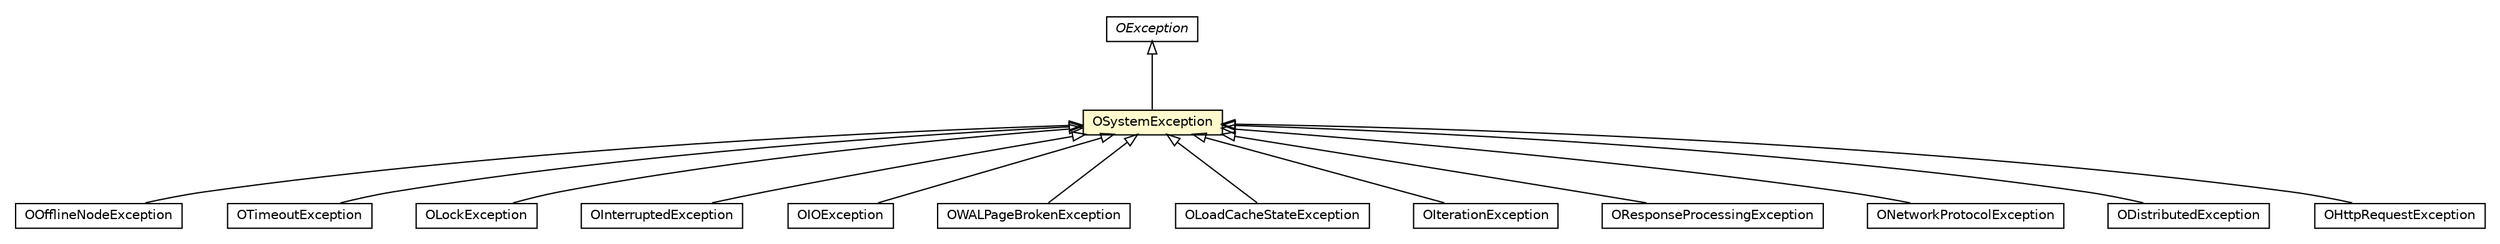 #!/usr/local/bin/dot
#
# Class diagram 
# Generated by UMLGraph version R5_6-24-gf6e263 (http://www.umlgraph.org/)
#

digraph G {
	edge [fontname="Helvetica",fontsize=10,labelfontname="Helvetica",labelfontsize=10];
	node [fontname="Helvetica",fontsize=10,shape=plaintext];
	nodesep=0.25;
	ranksep=0.5;
	// com.orientechnologies.common.concur.OOfflineNodeException
	c4147658 [label=<<table title="com.orientechnologies.common.concur.OOfflineNodeException" border="0" cellborder="1" cellspacing="0" cellpadding="2" port="p" href="../concur/OOfflineNodeException.html">
		<tr><td><table border="0" cellspacing="0" cellpadding="1">
<tr><td align="center" balign="center"> OOfflineNodeException </td></tr>
		</table></td></tr>
		</table>>, URL="../concur/OOfflineNodeException.html", fontname="Helvetica", fontcolor="black", fontsize=10.0];
	// com.orientechnologies.common.concur.OTimeoutException
	c4147659 [label=<<table title="com.orientechnologies.common.concur.OTimeoutException" border="0" cellborder="1" cellspacing="0" cellpadding="2" port="p" href="../concur/OTimeoutException.html">
		<tr><td><table border="0" cellspacing="0" cellpadding="1">
<tr><td align="center" balign="center"> OTimeoutException </td></tr>
		</table></td></tr>
		</table>>, URL="../concur/OTimeoutException.html", fontname="Helvetica", fontcolor="black", fontsize=10.0];
	// com.orientechnologies.common.concur.lock.OLockException
	c4147668 [label=<<table title="com.orientechnologies.common.concur.lock.OLockException" border="0" cellborder="1" cellspacing="0" cellpadding="2" port="p" href="../concur/lock/OLockException.html">
		<tr><td><table border="0" cellspacing="0" cellpadding="1">
<tr><td align="center" balign="center"> OLockException </td></tr>
		</table></td></tr>
		</table>>, URL="../concur/lock/OLockException.html", fontname="Helvetica", fontcolor="black", fontsize=10.0];
	// com.orientechnologies.common.concur.lock.OInterruptedException
	c4147672 [label=<<table title="com.orientechnologies.common.concur.lock.OInterruptedException" border="0" cellborder="1" cellspacing="0" cellpadding="2" port="p" href="../concur/lock/OInterruptedException.html">
		<tr><td><table border="0" cellspacing="0" cellpadding="1">
<tr><td align="center" balign="center"> OInterruptedException </td></tr>
		</table></td></tr>
		</table>>, URL="../concur/lock/OInterruptedException.html", fontname="Helvetica", fontcolor="black", fontsize=10.0];
	// com.orientechnologies.common.io.OIOException
	c4147730 [label=<<table title="com.orientechnologies.common.io.OIOException" border="0" cellborder="1" cellspacing="0" cellpadding="2" port="p" href="../io/OIOException.html">
		<tr><td><table border="0" cellspacing="0" cellpadding="1">
<tr><td align="center" balign="center"> OIOException </td></tr>
		</table></td></tr>
		</table>>, URL="../io/OIOException.html", fontname="Helvetica", fontcolor="black", fontsize=10.0];
	// com.orientechnologies.common.exception.OException
	c4147785 [label=<<table title="com.orientechnologies.common.exception.OException" border="0" cellborder="1" cellspacing="0" cellpadding="2" port="p" href="./OException.html">
		<tr><td><table border="0" cellspacing="0" cellpadding="1">
<tr><td align="center" balign="center"><font face="Helvetica-Oblique"> OException </font></td></tr>
		</table></td></tr>
		</table>>, URL="./OException.html", fontname="Helvetica", fontcolor="black", fontsize=10.0];
	// com.orientechnologies.common.exception.OSystemException
	c4147786 [label=<<table title="com.orientechnologies.common.exception.OSystemException" border="0" cellborder="1" cellspacing="0" cellpadding="2" port="p" bgcolor="lemonChiffon" href="./OSystemException.html">
		<tr><td><table border="0" cellspacing="0" cellpadding="1">
<tr><td align="center" balign="center"> OSystemException </td></tr>
		</table></td></tr>
		</table>>, URL="./OSystemException.html", fontname="Helvetica", fontcolor="black", fontsize=10.0];
	// com.orientechnologies.orient.core.storage.impl.local.paginated.wal.OWALPageBrokenException
	c4148737 [label=<<table title="com.orientechnologies.orient.core.storage.impl.local.paginated.wal.OWALPageBrokenException" border="0" cellborder="1" cellspacing="0" cellpadding="2" port="p" href="../../orient/core/storage/impl/local/paginated/wal/OWALPageBrokenException.html">
		<tr><td><table border="0" cellspacing="0" cellpadding="1">
<tr><td align="center" balign="center"> OWALPageBrokenException </td></tr>
		</table></td></tr>
		</table>>, URL="../../orient/core/storage/impl/local/paginated/wal/OWALPageBrokenException.html", fontname="Helvetica", fontcolor="black", fontsize=10.0];
	// com.orientechnologies.orient.core.exception.OLoadCacheStateException
	c4148897 [label=<<table title="com.orientechnologies.orient.core.exception.OLoadCacheStateException" border="0" cellborder="1" cellspacing="0" cellpadding="2" port="p" href="../../orient/core/exception/OLoadCacheStateException.html">
		<tr><td><table border="0" cellspacing="0" cellpadding="1">
<tr><td align="center" balign="center"> OLoadCacheStateException </td></tr>
		</table></td></tr>
		</table>>, URL="../../orient/core/exception/OLoadCacheStateException.html", fontname="Helvetica", fontcolor="black", fontsize=10.0];
	// com.orientechnologies.orient.core.iterator.OIterationException
	c4149059 [label=<<table title="com.orientechnologies.orient.core.iterator.OIterationException" border="0" cellborder="1" cellspacing="0" cellpadding="2" port="p" href="../../orient/core/iterator/OIterationException.html">
		<tr><td><table border="0" cellspacing="0" cellpadding="1">
<tr><td align="center" balign="center"> OIterationException </td></tr>
		</table></td></tr>
		</table>>, URL="../../orient/core/iterator/OIterationException.html", fontname="Helvetica", fontcolor="black", fontsize=10.0];
	// com.orientechnologies.orient.enterprise.channel.binary.OResponseProcessingException
	c4149072 [label=<<table title="com.orientechnologies.orient.enterprise.channel.binary.OResponseProcessingException" border="0" cellborder="1" cellspacing="0" cellpadding="2" port="p" href="../../orient/enterprise/channel/binary/OResponseProcessingException.html">
		<tr><td><table border="0" cellspacing="0" cellpadding="1">
<tr><td align="center" balign="center"> OResponseProcessingException </td></tr>
		</table></td></tr>
		</table>>, URL="../../orient/enterprise/channel/binary/OResponseProcessingException.html", fontname="Helvetica", fontcolor="black", fontsize=10.0];
	// com.orientechnologies.orient.enterprise.channel.binary.ONetworkProtocolException
	c4149075 [label=<<table title="com.orientechnologies.orient.enterprise.channel.binary.ONetworkProtocolException" border="0" cellborder="1" cellspacing="0" cellpadding="2" port="p" href="../../orient/enterprise/channel/binary/ONetworkProtocolException.html">
		<tr><td><table border="0" cellspacing="0" cellpadding="1">
<tr><td align="center" balign="center"> ONetworkProtocolException </td></tr>
		</table></td></tr>
		</table>>, URL="../../orient/enterprise/channel/binary/ONetworkProtocolException.html", fontname="Helvetica", fontcolor="black", fontsize=10.0];
	// com.orientechnologies.orient.server.distributed.ODistributedException
	c4149237 [label=<<table title="com.orientechnologies.orient.server.distributed.ODistributedException" border="0" cellborder="1" cellspacing="0" cellpadding="2" port="p" href="../../orient/server/distributed/ODistributedException.html">
		<tr><td><table border="0" cellspacing="0" cellpadding="1">
<tr><td align="center" balign="center"> ODistributedException </td></tr>
		</table></td></tr>
		</table>>, URL="../../orient/server/distributed/ODistributedException.html", fontname="Helvetica", fontcolor="black", fontsize=10.0];
	// com.orientechnologies.orient.server.network.protocol.http.OHttpRequestException
	c4149298 [label=<<table title="com.orientechnologies.orient.server.network.protocol.http.OHttpRequestException" border="0" cellborder="1" cellspacing="0" cellpadding="2" port="p" href="../../orient/server/network/protocol/http/OHttpRequestException.html">
		<tr><td><table border="0" cellspacing="0" cellpadding="1">
<tr><td align="center" balign="center"> OHttpRequestException </td></tr>
		</table></td></tr>
		</table>>, URL="../../orient/server/network/protocol/http/OHttpRequestException.html", fontname="Helvetica", fontcolor="black", fontsize=10.0];
	//com.orientechnologies.common.concur.OOfflineNodeException extends com.orientechnologies.common.exception.OSystemException
	c4147786:p -> c4147658:p [dir=back,arrowtail=empty];
	//com.orientechnologies.common.concur.OTimeoutException extends com.orientechnologies.common.exception.OSystemException
	c4147786:p -> c4147659:p [dir=back,arrowtail=empty];
	//com.orientechnologies.common.concur.lock.OLockException extends com.orientechnologies.common.exception.OSystemException
	c4147786:p -> c4147668:p [dir=back,arrowtail=empty];
	//com.orientechnologies.common.concur.lock.OInterruptedException extends com.orientechnologies.common.exception.OSystemException
	c4147786:p -> c4147672:p [dir=back,arrowtail=empty];
	//com.orientechnologies.common.io.OIOException extends com.orientechnologies.common.exception.OSystemException
	c4147786:p -> c4147730:p [dir=back,arrowtail=empty];
	//com.orientechnologies.common.exception.OSystemException extends com.orientechnologies.common.exception.OException
	c4147785:p -> c4147786:p [dir=back,arrowtail=empty];
	//com.orientechnologies.orient.core.storage.impl.local.paginated.wal.OWALPageBrokenException extends com.orientechnologies.common.exception.OSystemException
	c4147786:p -> c4148737:p [dir=back,arrowtail=empty];
	//com.orientechnologies.orient.core.exception.OLoadCacheStateException extends com.orientechnologies.common.exception.OSystemException
	c4147786:p -> c4148897:p [dir=back,arrowtail=empty];
	//com.orientechnologies.orient.core.iterator.OIterationException extends com.orientechnologies.common.exception.OSystemException
	c4147786:p -> c4149059:p [dir=back,arrowtail=empty];
	//com.orientechnologies.orient.enterprise.channel.binary.OResponseProcessingException extends com.orientechnologies.common.exception.OSystemException
	c4147786:p -> c4149072:p [dir=back,arrowtail=empty];
	//com.orientechnologies.orient.enterprise.channel.binary.ONetworkProtocolException extends com.orientechnologies.common.exception.OSystemException
	c4147786:p -> c4149075:p [dir=back,arrowtail=empty];
	//com.orientechnologies.orient.server.distributed.ODistributedException extends com.orientechnologies.common.exception.OSystemException
	c4147786:p -> c4149237:p [dir=back,arrowtail=empty];
	//com.orientechnologies.orient.server.network.protocol.http.OHttpRequestException extends com.orientechnologies.common.exception.OSystemException
	c4147786:p -> c4149298:p [dir=back,arrowtail=empty];
}

